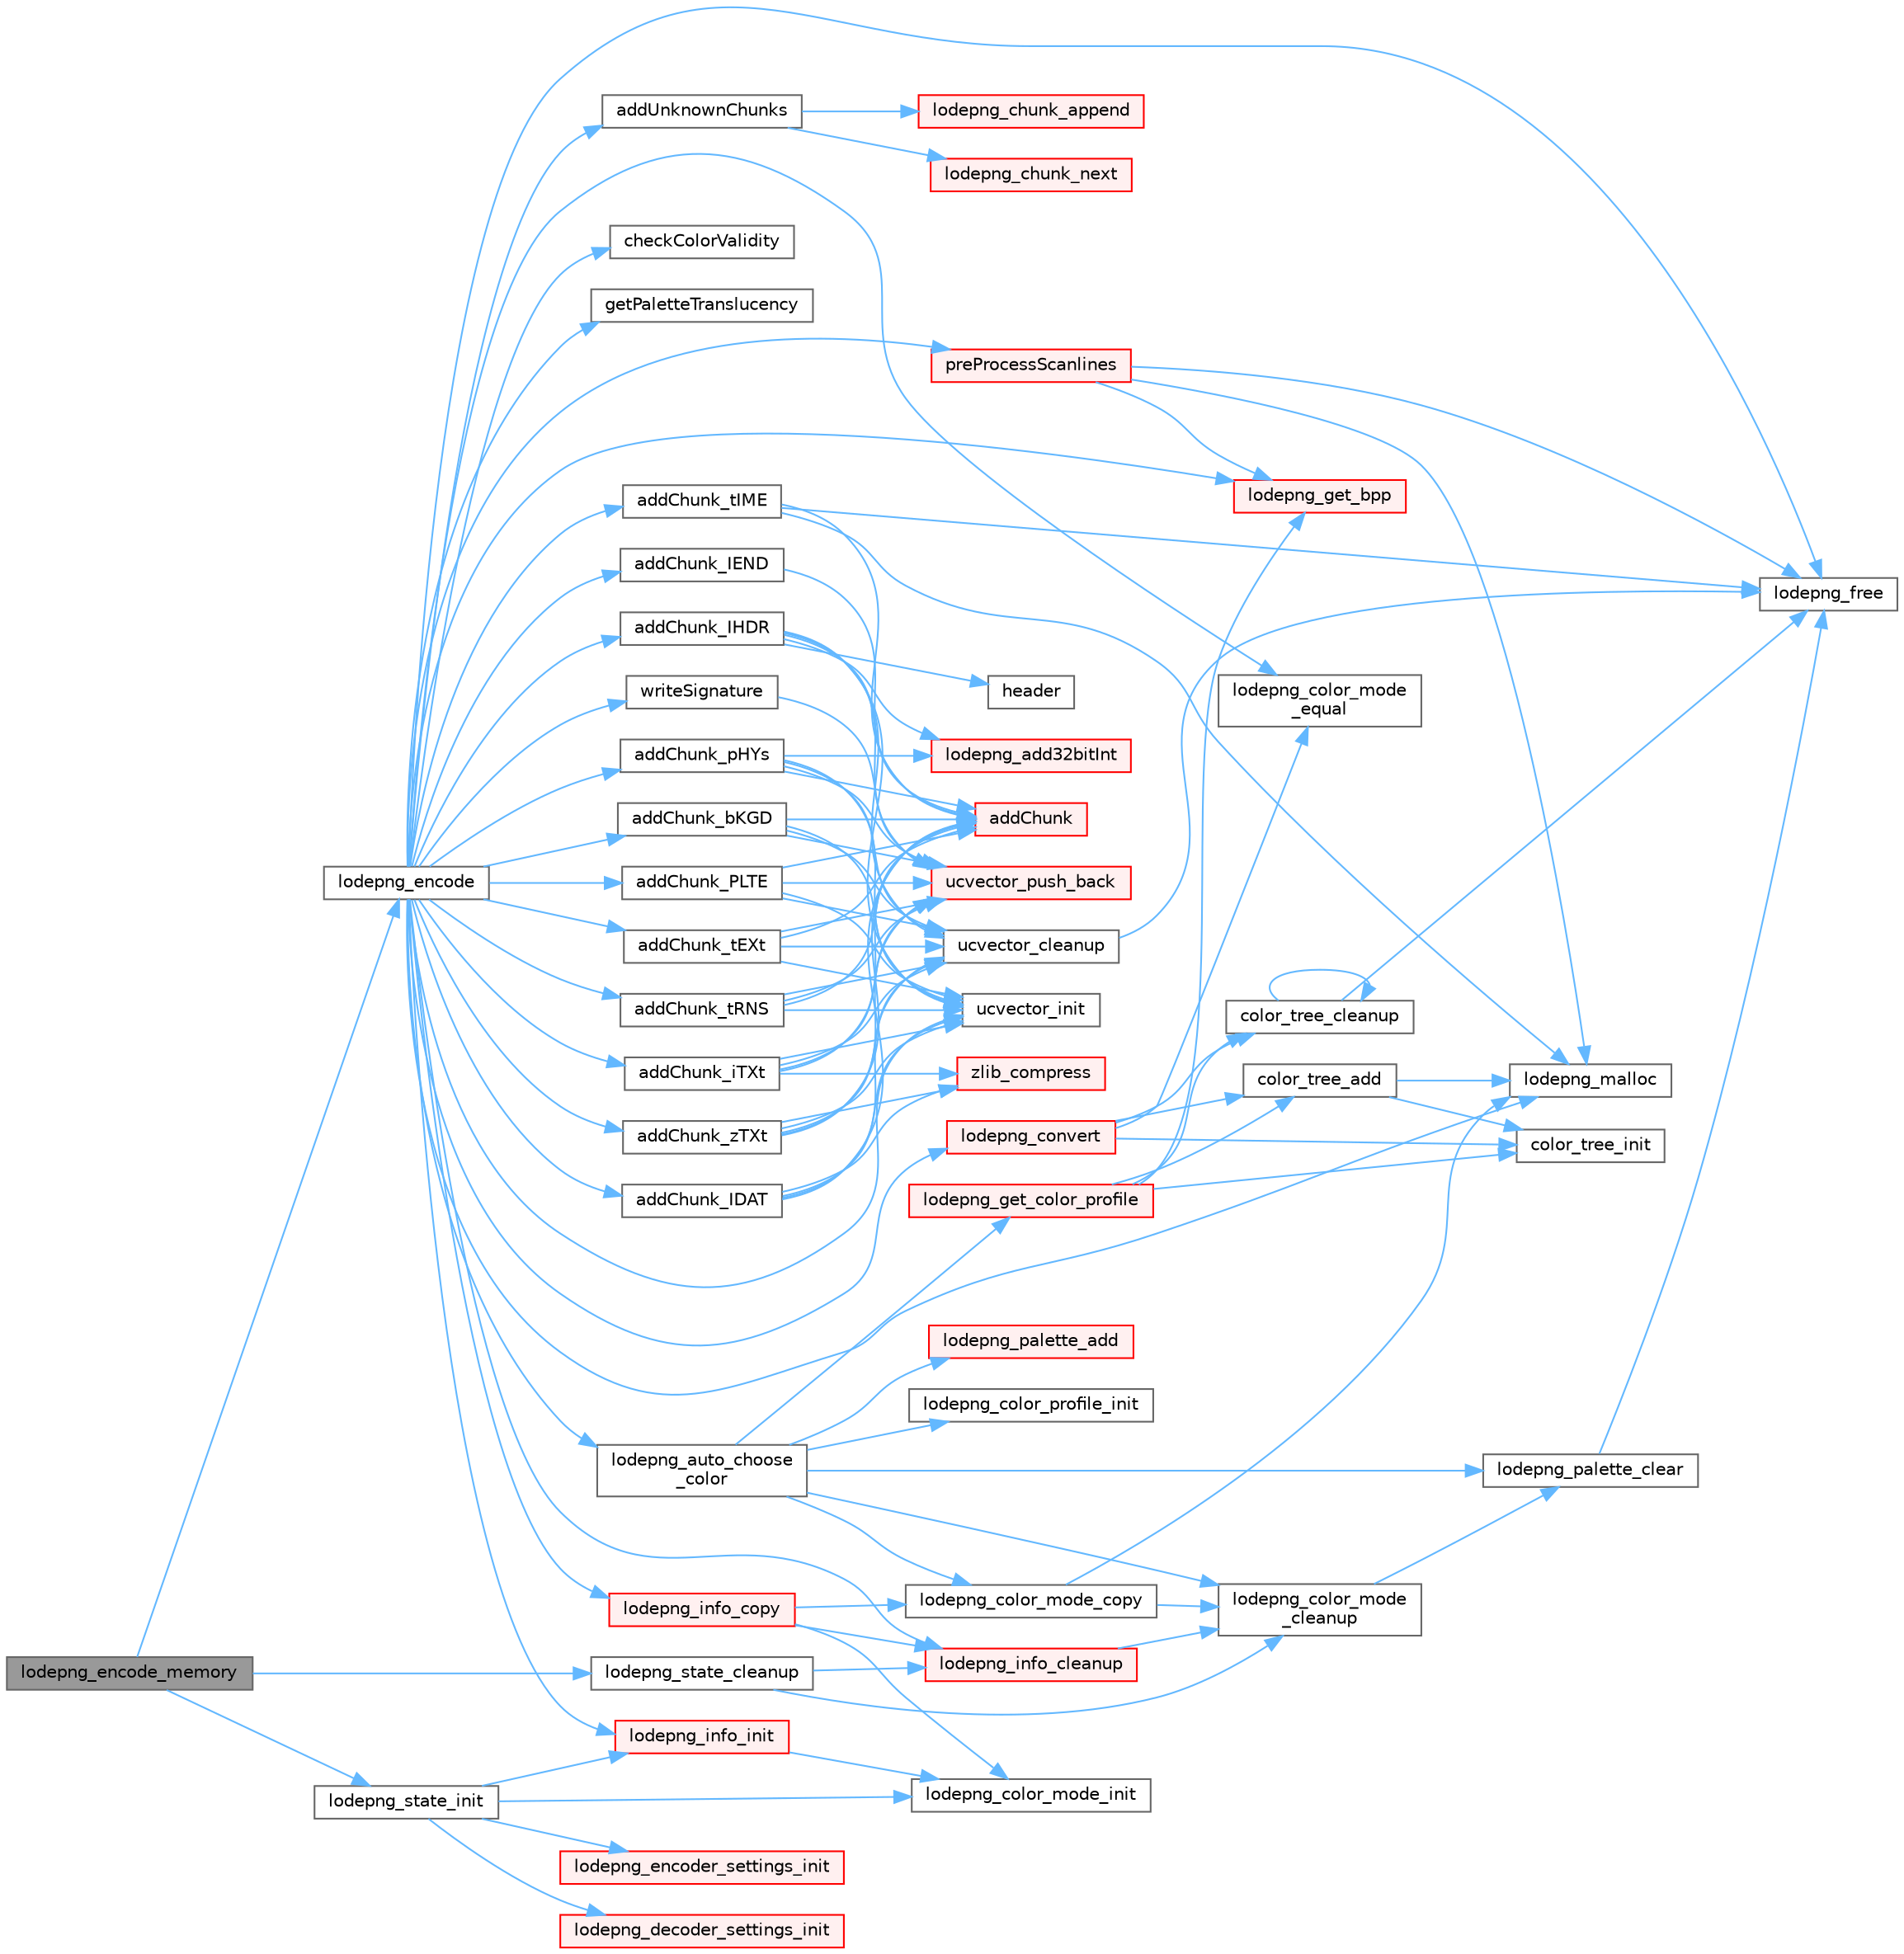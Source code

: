 digraph "lodepng_encode_memory"
{
 // LATEX_PDF_SIZE
  bgcolor="transparent";
  edge [fontname=Helvetica,fontsize=10,labelfontname=Helvetica,labelfontsize=10];
  node [fontname=Helvetica,fontsize=10,shape=box,height=0.2,width=0.4];
  rankdir="LR";
  Node1 [id="Node000001",label="lodepng_encode_memory",height=0.2,width=0.4,color="gray40", fillcolor="grey60", style="filled", fontcolor="black",tooltip=" "];
  Node1 -> Node2 [id="edge1_Node000001_Node000002",color="steelblue1",style="solid",tooltip=" "];
  Node2 [id="Node000002",label="lodepng_encode",height=0.2,width=0.4,color="grey40", fillcolor="white", style="filled",URL="$lodepng_8cpp.html#a90e82b0ccc75cfb27ccc9756c8d96f07",tooltip=" "];
  Node2 -> Node3 [id="edge2_Node000002_Node000003",color="steelblue1",style="solid",tooltip=" "];
  Node3 [id="Node000003",label="addChunk_bKGD",height=0.2,width=0.4,color="grey40", fillcolor="white", style="filled",URL="$lodepng_8cpp.html#a11d25b09c2ee94045ccc8671866b45c7",tooltip=" "];
  Node3 -> Node4 [id="edge3_Node000003_Node000004",color="steelblue1",style="solid",tooltip=" "];
  Node4 [id="Node000004",label="addChunk",height=0.2,width=0.4,color="red", fillcolor="#FFF0F0", style="filled",URL="$lodepng_8cpp.html#af19f183e437b63f5fca48f26807bfa4a",tooltip=" "];
  Node3 -> Node12 [id="edge4_Node000003_Node000012",color="steelblue1",style="solid",tooltip=" "];
  Node12 [id="Node000012",label="ucvector_cleanup",height=0.2,width=0.4,color="grey40", fillcolor="white", style="filled",URL="$lodepng_8cpp.html#ad689bf84470238e26b01524631d778ec",tooltip=" "];
  Node12 -> Node13 [id="edge5_Node000012_Node000013",color="steelblue1",style="solid",tooltip=" "];
  Node13 [id="Node000013",label="lodepng_free",height=0.2,width=0.4,color="grey40", fillcolor="white", style="filled",URL="$lodepng_8cpp.html#a5cabd4078527ba33b78791fac7e8b15c",tooltip=" "];
  Node3 -> Node14 [id="edge6_Node000003_Node000014",color="steelblue1",style="solid",tooltip=" "];
  Node14 [id="Node000014",label="ucvector_init",height=0.2,width=0.4,color="grey40", fillcolor="white", style="filled",URL="$lodepng_8cpp.html#a1b58c07819eec4ff7e903138c08eb502",tooltip=" "];
  Node3 -> Node15 [id="edge7_Node000003_Node000015",color="steelblue1",style="solid",tooltip=" "];
  Node15 [id="Node000015",label="ucvector_push_back",height=0.2,width=0.4,color="red", fillcolor="#FFF0F0", style="filled",URL="$lodepng_8cpp.html#a877b6a70493cb0b29f719ea48a26eadb",tooltip=" "];
  Node2 -> Node18 [id="edge8_Node000002_Node000018",color="steelblue1",style="solid",tooltip=" "];
  Node18 [id="Node000018",label="addChunk_IDAT",height=0.2,width=0.4,color="grey40", fillcolor="white", style="filled",URL="$lodepng_8cpp.html#a666f5da34d12168555c2b8bf2c538806",tooltip=" "];
  Node18 -> Node4 [id="edge9_Node000018_Node000004",color="steelblue1",style="solid",tooltip=" "];
  Node18 -> Node12 [id="edge10_Node000018_Node000012",color="steelblue1",style="solid",tooltip=" "];
  Node18 -> Node14 [id="edge11_Node000018_Node000014",color="steelblue1",style="solid",tooltip=" "];
  Node18 -> Node19 [id="edge12_Node000018_Node000019",color="steelblue1",style="solid",tooltip=" "];
  Node19 [id="Node000019",label="zlib_compress",height=0.2,width=0.4,color="red", fillcolor="#FFF0F0", style="filled",URL="$lodepng_8cpp.html#a16b8b673224a932324a48890800a85b0",tooltip=" "];
  Node2 -> Node65 [id="edge13_Node000002_Node000065",color="steelblue1",style="solid",tooltip=" "];
  Node65 [id="Node000065",label="addChunk_IEND",height=0.2,width=0.4,color="grey40", fillcolor="white", style="filled",URL="$lodepng_8cpp.html#aca4038c773ca0f7cdc7b324c3c3df167",tooltip=" "];
  Node65 -> Node4 [id="edge14_Node000065_Node000004",color="steelblue1",style="solid",tooltip=" "];
  Node2 -> Node66 [id="edge15_Node000002_Node000066",color="steelblue1",style="solid",tooltip=" "];
  Node66 [id="Node000066",label="addChunk_IHDR",height=0.2,width=0.4,color="grey40", fillcolor="white", style="filled",URL="$lodepng_8cpp.html#a11ce54b0d8d578697bbf7d7e2dd09f1b",tooltip=" "];
  Node66 -> Node4 [id="edge16_Node000066_Node000004",color="steelblue1",style="solid",tooltip=" "];
  Node66 -> Node67 [id="edge17_Node000066_Node000067",color="steelblue1",style="solid",tooltip=" "];
  Node67 [id="Node000067",label="header",height=0.2,width=0.4,color="grey40", fillcolor="white", style="filled",URL="$cblat1_8f.html#a410931b600854e6dd3e253731606117e",tooltip=" "];
  Node66 -> Node64 [id="edge18_Node000066_Node000064",color="steelblue1",style="solid",tooltip=" "];
  Node64 [id="Node000064",label="lodepng_add32bitInt",height=0.2,width=0.4,color="red", fillcolor="#FFF0F0", style="filled",URL="$lodepng_8cpp.html#a4fc3164cfaabc5861f53a7cfb756b680",tooltip=" "];
  Node66 -> Node12 [id="edge19_Node000066_Node000012",color="steelblue1",style="solid",tooltip=" "];
  Node66 -> Node14 [id="edge20_Node000066_Node000014",color="steelblue1",style="solid",tooltip=" "];
  Node66 -> Node15 [id="edge21_Node000066_Node000015",color="steelblue1",style="solid",tooltip=" "];
  Node2 -> Node68 [id="edge22_Node000002_Node000068",color="steelblue1",style="solid",tooltip=" "];
  Node68 [id="Node000068",label="addChunk_iTXt",height=0.2,width=0.4,color="grey40", fillcolor="white", style="filled",URL="$lodepng_8cpp.html#a2d0e446a9081005e5dec2633f5ccae83",tooltip=" "];
  Node68 -> Node4 [id="edge23_Node000068_Node000004",color="steelblue1",style="solid",tooltip=" "];
  Node68 -> Node12 [id="edge24_Node000068_Node000012",color="steelblue1",style="solid",tooltip=" "];
  Node68 -> Node14 [id="edge25_Node000068_Node000014",color="steelblue1",style="solid",tooltip=" "];
  Node68 -> Node15 [id="edge26_Node000068_Node000015",color="steelblue1",style="solid",tooltip=" "];
  Node68 -> Node19 [id="edge27_Node000068_Node000019",color="steelblue1",style="solid",tooltip=" "];
  Node2 -> Node69 [id="edge28_Node000002_Node000069",color="steelblue1",style="solid",tooltip=" "];
  Node69 [id="Node000069",label="addChunk_pHYs",height=0.2,width=0.4,color="grey40", fillcolor="white", style="filled",URL="$lodepng_8cpp.html#a500457c22b230e0944c49e7f63a06c63",tooltip=" "];
  Node69 -> Node4 [id="edge29_Node000069_Node000004",color="steelblue1",style="solid",tooltip=" "];
  Node69 -> Node64 [id="edge30_Node000069_Node000064",color="steelblue1",style="solid",tooltip=" "];
  Node69 -> Node12 [id="edge31_Node000069_Node000012",color="steelblue1",style="solid",tooltip=" "];
  Node69 -> Node14 [id="edge32_Node000069_Node000014",color="steelblue1",style="solid",tooltip=" "];
  Node69 -> Node15 [id="edge33_Node000069_Node000015",color="steelblue1",style="solid",tooltip=" "];
  Node2 -> Node70 [id="edge34_Node000002_Node000070",color="steelblue1",style="solid",tooltip=" "];
  Node70 [id="Node000070",label="addChunk_PLTE",height=0.2,width=0.4,color="grey40", fillcolor="white", style="filled",URL="$lodepng_8cpp.html#a3480b1501e21550d2410844b9f245351",tooltip=" "];
  Node70 -> Node4 [id="edge35_Node000070_Node000004",color="steelblue1",style="solid",tooltip=" "];
  Node70 -> Node12 [id="edge36_Node000070_Node000012",color="steelblue1",style="solid",tooltip=" "];
  Node70 -> Node14 [id="edge37_Node000070_Node000014",color="steelblue1",style="solid",tooltip=" "];
  Node70 -> Node15 [id="edge38_Node000070_Node000015",color="steelblue1",style="solid",tooltip=" "];
  Node2 -> Node71 [id="edge39_Node000002_Node000071",color="steelblue1",style="solid",tooltip=" "];
  Node71 [id="Node000071",label="addChunk_tEXt",height=0.2,width=0.4,color="grey40", fillcolor="white", style="filled",URL="$lodepng_8cpp.html#a4a091d10da524d1f15b46642e189ae00",tooltip=" "];
  Node71 -> Node4 [id="edge40_Node000071_Node000004",color="steelblue1",style="solid",tooltip=" "];
  Node71 -> Node12 [id="edge41_Node000071_Node000012",color="steelblue1",style="solid",tooltip=" "];
  Node71 -> Node14 [id="edge42_Node000071_Node000014",color="steelblue1",style="solid",tooltip=" "];
  Node71 -> Node15 [id="edge43_Node000071_Node000015",color="steelblue1",style="solid",tooltip=" "];
  Node2 -> Node72 [id="edge44_Node000002_Node000072",color="steelblue1",style="solid",tooltip=" "];
  Node72 [id="Node000072",label="addChunk_tIME",height=0.2,width=0.4,color="grey40", fillcolor="white", style="filled",URL="$lodepng_8cpp.html#a51c0f425a57b548959ec56a3a6809332",tooltip=" "];
  Node72 -> Node4 [id="edge45_Node000072_Node000004",color="steelblue1",style="solid",tooltip=" "];
  Node72 -> Node13 [id="edge46_Node000072_Node000013",color="steelblue1",style="solid",tooltip=" "];
  Node72 -> Node47 [id="edge47_Node000072_Node000047",color="steelblue1",style="solid",tooltip=" "];
  Node47 [id="Node000047",label="lodepng_malloc",height=0.2,width=0.4,color="grey40", fillcolor="white", style="filled",URL="$lodepng_8cpp.html#a15c8edd4f42cb9696d8f837113af9d30",tooltip=" "];
  Node2 -> Node73 [id="edge48_Node000002_Node000073",color="steelblue1",style="solid",tooltip=" "];
  Node73 [id="Node000073",label="addChunk_tRNS",height=0.2,width=0.4,color="grey40", fillcolor="white", style="filled",URL="$lodepng_8cpp.html#a927ece80cafee4b6272f129e8f0d3bec",tooltip=" "];
  Node73 -> Node4 [id="edge49_Node000073_Node000004",color="steelblue1",style="solid",tooltip=" "];
  Node73 -> Node12 [id="edge50_Node000073_Node000012",color="steelblue1",style="solid",tooltip=" "];
  Node73 -> Node14 [id="edge51_Node000073_Node000014",color="steelblue1",style="solid",tooltip=" "];
  Node73 -> Node15 [id="edge52_Node000073_Node000015",color="steelblue1",style="solid",tooltip=" "];
  Node2 -> Node74 [id="edge53_Node000002_Node000074",color="steelblue1",style="solid",tooltip=" "];
  Node74 [id="Node000074",label="addChunk_zTXt",height=0.2,width=0.4,color="grey40", fillcolor="white", style="filled",URL="$lodepng_8cpp.html#a9623f7145f6ff3c5aeedfd904fc6127d",tooltip=" "];
  Node74 -> Node4 [id="edge54_Node000074_Node000004",color="steelblue1",style="solid",tooltip=" "];
  Node74 -> Node12 [id="edge55_Node000074_Node000012",color="steelblue1",style="solid",tooltip=" "];
  Node74 -> Node14 [id="edge56_Node000074_Node000014",color="steelblue1",style="solid",tooltip=" "];
  Node74 -> Node15 [id="edge57_Node000074_Node000015",color="steelblue1",style="solid",tooltip=" "];
  Node74 -> Node19 [id="edge58_Node000074_Node000019",color="steelblue1",style="solid",tooltip=" "];
  Node2 -> Node75 [id="edge59_Node000002_Node000075",color="steelblue1",style="solid",tooltip=" "];
  Node75 [id="Node000075",label="addUnknownChunks",height=0.2,width=0.4,color="grey40", fillcolor="white", style="filled",URL="$lodepng_8cpp.html#a83420cd98792658dfb854668a803b775",tooltip=" "];
  Node75 -> Node76 [id="edge60_Node000075_Node000076",color="steelblue1",style="solid",tooltip=" "];
  Node76 [id="Node000076",label="lodepng_chunk_append",height=0.2,width=0.4,color="red", fillcolor="#FFF0F0", style="filled",URL="$lodepng_8cpp.html#a865c89cf0456b876e3bd5698bc910336",tooltip=" "];
  Node75 -> Node77 [id="edge61_Node000075_Node000077",color="steelblue1",style="solid",tooltip=" "];
  Node77 [id="Node000077",label="lodepng_chunk_next",height=0.2,width=0.4,color="red", fillcolor="#FFF0F0", style="filled",URL="$lodepng_8cpp.html#aa5b1b34f7b196d818c74afe56b24eb34",tooltip=" "];
  Node2 -> Node78 [id="edge62_Node000002_Node000078",color="steelblue1",style="solid",tooltip=" "];
  Node78 [id="Node000078",label="checkColorValidity",height=0.2,width=0.4,color="grey40", fillcolor="white", style="filled",URL="$lodepng_8cpp.html#a82fb69d46cd6a5fce5bc16e33187c463",tooltip=" "];
  Node2 -> Node79 [id="edge63_Node000002_Node000079",color="steelblue1",style="solid",tooltip=" "];
  Node79 [id="Node000079",label="getPaletteTranslucency",height=0.2,width=0.4,color="grey40", fillcolor="white", style="filled",URL="$lodepng_8cpp.html#a09fadbf644bb104f0f497f21f00077d8",tooltip=" "];
  Node2 -> Node80 [id="edge64_Node000002_Node000080",color="steelblue1",style="solid",tooltip=" "];
  Node80 [id="Node000080",label="lodepng_auto_choose\l_color",height=0.2,width=0.4,color="grey40", fillcolor="white", style="filled",URL="$lodepng_8cpp.html#a6b6c9c17717ab1a2159eab8048aa730a",tooltip=" "];
  Node80 -> Node81 [id="edge65_Node000080_Node000081",color="steelblue1",style="solid",tooltip=" "];
  Node81 [id="Node000081",label="lodepng_color_mode\l_cleanup",height=0.2,width=0.4,color="grey40", fillcolor="white", style="filled",URL="$lodepng_8cpp.html#ab1c7709a984d5842ab314cf5d2dc2dcc",tooltip=" "];
  Node81 -> Node82 [id="edge66_Node000081_Node000082",color="steelblue1",style="solid",tooltip=" "];
  Node82 [id="Node000082",label="lodepng_palette_clear",height=0.2,width=0.4,color="grey40", fillcolor="white", style="filled",URL="$lodepng_8cpp.html#a2aa729ce82079627789a0f8961c82f5e",tooltip=" "];
  Node82 -> Node13 [id="edge67_Node000082_Node000013",color="steelblue1",style="solid",tooltip=" "];
  Node80 -> Node83 [id="edge68_Node000080_Node000083",color="steelblue1",style="solid",tooltip=" "];
  Node83 [id="Node000083",label="lodepng_color_mode_copy",height=0.2,width=0.4,color="grey40", fillcolor="white", style="filled",URL="$lodepng_8cpp.html#a7801819a161b96f65259680126e270f1",tooltip=" "];
  Node83 -> Node81 [id="edge69_Node000083_Node000081",color="steelblue1",style="solid",tooltip=" "];
  Node83 -> Node47 [id="edge70_Node000083_Node000047",color="steelblue1",style="solid",tooltip=" "];
  Node80 -> Node84 [id="edge71_Node000080_Node000084",color="steelblue1",style="solid",tooltip=" "];
  Node84 [id="Node000084",label="lodepng_color_profile_init",height=0.2,width=0.4,color="grey40", fillcolor="white", style="filled",URL="$lodepng_8cpp.html#a9109a42099dc6492056d0c534e5c031f",tooltip=" "];
  Node80 -> Node85 [id="edge72_Node000080_Node000085",color="steelblue1",style="solid",tooltip=" "];
  Node85 [id="Node000085",label="lodepng_get_color_profile",height=0.2,width=0.4,color="red", fillcolor="#FFF0F0", style="filled",URL="$lodepng_8cpp.html#a61b594f117c24c1a71eb6bc7a99d9d93",tooltip=" "];
  Node85 -> Node86 [id="edge73_Node000085_Node000086",color="steelblue1",style="solid",tooltip=" "];
  Node86 [id="Node000086",label="color_tree_add",height=0.2,width=0.4,color="grey40", fillcolor="white", style="filled",URL="$lodepng_8cpp.html#aa46975c6bbcf93a68f6b62253f3caf1e",tooltip=" "];
  Node86 -> Node87 [id="edge74_Node000086_Node000087",color="steelblue1",style="solid",tooltip=" "];
  Node87 [id="Node000087",label="color_tree_init",height=0.2,width=0.4,color="grey40", fillcolor="white", style="filled",URL="$lodepng_8cpp.html#aa74699e8ee61d176da398bb2e3b90bb2",tooltip=" "];
  Node86 -> Node47 [id="edge75_Node000086_Node000047",color="steelblue1",style="solid",tooltip=" "];
  Node85 -> Node88 [id="edge76_Node000085_Node000088",color="steelblue1",style="solid",tooltip=" "];
  Node88 [id="Node000088",label="color_tree_cleanup",height=0.2,width=0.4,color="grey40", fillcolor="white", style="filled",URL="$lodepng_8cpp.html#a561706f2a518dd06d27bf0447ea3539d",tooltip=" "];
  Node88 -> Node88 [id="edge77_Node000088_Node000088",color="steelblue1",style="solid",tooltip=" "];
  Node88 -> Node13 [id="edge78_Node000088_Node000013",color="steelblue1",style="solid",tooltip=" "];
  Node85 -> Node87 [id="edge79_Node000085_Node000087",color="steelblue1",style="solid",tooltip=" "];
  Node85 -> Node99 [id="edge80_Node000085_Node000099",color="steelblue1",style="solid",tooltip=" "];
  Node99 [id="Node000099",label="lodepng_get_bpp",height=0.2,width=0.4,color="red", fillcolor="#FFF0F0", style="filled",URL="$lodepng_8cpp.html#a83344b5c8c5839ca42858dd3578220ef",tooltip=" "];
  Node80 -> Node103 [id="edge81_Node000080_Node000103",color="steelblue1",style="solid",tooltip=" "];
  Node103 [id="Node000103",label="lodepng_palette_add",height=0.2,width=0.4,color="red", fillcolor="#FFF0F0", style="filled",URL="$lodepng_8cpp.html#a05bf6fac7afc9025bbcb9f5f9f1b0027",tooltip=" "];
  Node80 -> Node82 [id="edge82_Node000080_Node000082",color="steelblue1",style="solid",tooltip=" "];
  Node2 -> Node104 [id="edge83_Node000002_Node000104",color="steelblue1",style="solid",tooltip=" "];
  Node104 [id="Node000104",label="lodepng_color_mode\l_equal",height=0.2,width=0.4,color="grey40", fillcolor="white", style="filled",URL="$lodepng_8cpp.html#aa2781df4d5704a3daa132056d411dbd5",tooltip=" "];
  Node2 -> Node105 [id="edge84_Node000002_Node000105",color="steelblue1",style="solid",tooltip=" "];
  Node105 [id="Node000105",label="lodepng_convert",height=0.2,width=0.4,color="red", fillcolor="#FFF0F0", style="filled",URL="$lodepng_8cpp.html#abd20ba96aa7a2e3d782204c604baab09",tooltip=" "];
  Node105 -> Node86 [id="edge85_Node000105_Node000086",color="steelblue1",style="solid",tooltip=" "];
  Node105 -> Node88 [id="edge86_Node000105_Node000088",color="steelblue1",style="solid",tooltip=" "];
  Node105 -> Node87 [id="edge87_Node000105_Node000087",color="steelblue1",style="solid",tooltip=" "];
  Node105 -> Node104 [id="edge88_Node000105_Node000104",color="steelblue1",style="solid",tooltip=" "];
  Node2 -> Node13 [id="edge89_Node000002_Node000013",color="steelblue1",style="solid",tooltip=" "];
  Node2 -> Node99 [id="edge90_Node000002_Node000099",color="steelblue1",style="solid",tooltip=" "];
  Node2 -> Node111 [id="edge91_Node000002_Node000111",color="steelblue1",style="solid",tooltip=" "];
  Node111 [id="Node000111",label="lodepng_info_cleanup",height=0.2,width=0.4,color="red", fillcolor="#FFF0F0", style="filled",URL="$lodepng_8cpp.html#ad4b9dc33569e24062e077f5a69ead178",tooltip=" "];
  Node111 -> Node81 [id="edge92_Node000111_Node000081",color="steelblue1",style="solid",tooltip=" "];
  Node2 -> Node116 [id="edge93_Node000002_Node000116",color="steelblue1",style="solid",tooltip=" "];
  Node116 [id="Node000116",label="lodepng_info_copy",height=0.2,width=0.4,color="red", fillcolor="#FFF0F0", style="filled",URL="$lodepng_8cpp.html#a14a4dc4c26e03acb5ab36880aacbd85a",tooltip=" "];
  Node116 -> Node83 [id="edge94_Node000116_Node000083",color="steelblue1",style="solid",tooltip=" "];
  Node116 -> Node117 [id="edge95_Node000116_Node000117",color="steelblue1",style="solid",tooltip=" "];
  Node117 [id="Node000117",label="lodepng_color_mode_init",height=0.2,width=0.4,color="grey40", fillcolor="white", style="filled",URL="$lodepng_8cpp.html#a66345d4cdab130c6cbd3166d7a0a5257",tooltip=" "];
  Node116 -> Node111 [id="edge96_Node000116_Node000111",color="steelblue1",style="solid",tooltip=" "];
  Node2 -> Node127 [id="edge97_Node000002_Node000127",color="steelblue1",style="solid",tooltip=" "];
  Node127 [id="Node000127",label="lodepng_info_init",height=0.2,width=0.4,color="red", fillcolor="#FFF0F0", style="filled",URL="$lodepng_8cpp.html#ae50c1ddde2fa8004b46da433f3e20974",tooltip=" "];
  Node127 -> Node117 [id="edge98_Node000127_Node000117",color="steelblue1",style="solid",tooltip=" "];
  Node2 -> Node47 [id="edge99_Node000002_Node000047",color="steelblue1",style="solid",tooltip=" "];
  Node2 -> Node130 [id="edge100_Node000002_Node000130",color="steelblue1",style="solid",tooltip=" "];
  Node130 [id="Node000130",label="preProcessScanlines",height=0.2,width=0.4,color="red", fillcolor="#FFF0F0", style="filled",URL="$lodepng_8cpp.html#a1a19edd9e11f7964566f21982ce6e224",tooltip=" "];
  Node130 -> Node13 [id="edge101_Node000130_Node000013",color="steelblue1",style="solid",tooltip=" "];
  Node130 -> Node99 [id="edge102_Node000130_Node000099",color="steelblue1",style="solid",tooltip=" "];
  Node130 -> Node47 [id="edge103_Node000130_Node000047",color="steelblue1",style="solid",tooltip=" "];
  Node2 -> Node14 [id="edge104_Node000002_Node000014",color="steelblue1",style="solid",tooltip=" "];
  Node2 -> Node140 [id="edge105_Node000002_Node000140",color="steelblue1",style="solid",tooltip=" "];
  Node140 [id="Node000140",label="writeSignature",height=0.2,width=0.4,color="grey40", fillcolor="white", style="filled",URL="$lodepng_8cpp.html#a3ef7410c8765fdbed5e61e206c1b68a9",tooltip=" "];
  Node140 -> Node15 [id="edge106_Node000140_Node000015",color="steelblue1",style="solid",tooltip=" "];
  Node1 -> Node141 [id="edge107_Node000001_Node000141",color="steelblue1",style="solid",tooltip=" "];
  Node141 [id="Node000141",label="lodepng_state_cleanup",height=0.2,width=0.4,color="grey40", fillcolor="white", style="filled",URL="$lodepng_8cpp.html#a74109bf9860e2eb4bfa872ab8cf0f000",tooltip=" "];
  Node141 -> Node81 [id="edge108_Node000141_Node000081",color="steelblue1",style="solid",tooltip=" "];
  Node141 -> Node111 [id="edge109_Node000141_Node000111",color="steelblue1",style="solid",tooltip=" "];
  Node1 -> Node142 [id="edge110_Node000001_Node000142",color="steelblue1",style="solid",tooltip=" "];
  Node142 [id="Node000142",label="lodepng_state_init",height=0.2,width=0.4,color="grey40", fillcolor="white", style="filled",URL="$lodepng_8cpp.html#ae3ee1eb944467fbbc1cf939328dd6a57",tooltip=" "];
  Node142 -> Node117 [id="edge111_Node000142_Node000117",color="steelblue1",style="solid",tooltip=" "];
  Node142 -> Node143 [id="edge112_Node000142_Node000143",color="steelblue1",style="solid",tooltip=" "];
  Node143 [id="Node000143",label="lodepng_decoder_settings_init",height=0.2,width=0.4,color="red", fillcolor="#FFF0F0", style="filled",URL="$lodepng_8cpp.html#a9220280c647e2a90a9b05d20038f1c6d",tooltip=" "];
  Node142 -> Node145 [id="edge113_Node000142_Node000145",color="steelblue1",style="solid",tooltip=" "];
  Node145 [id="Node000145",label="lodepng_encoder_settings_init",height=0.2,width=0.4,color="red", fillcolor="#FFF0F0", style="filled",URL="$lodepng_8cpp.html#a874763ad14a0c84d41d0819212407a5a",tooltip=" "];
  Node142 -> Node127 [id="edge114_Node000142_Node000127",color="steelblue1",style="solid",tooltip=" "];
}
